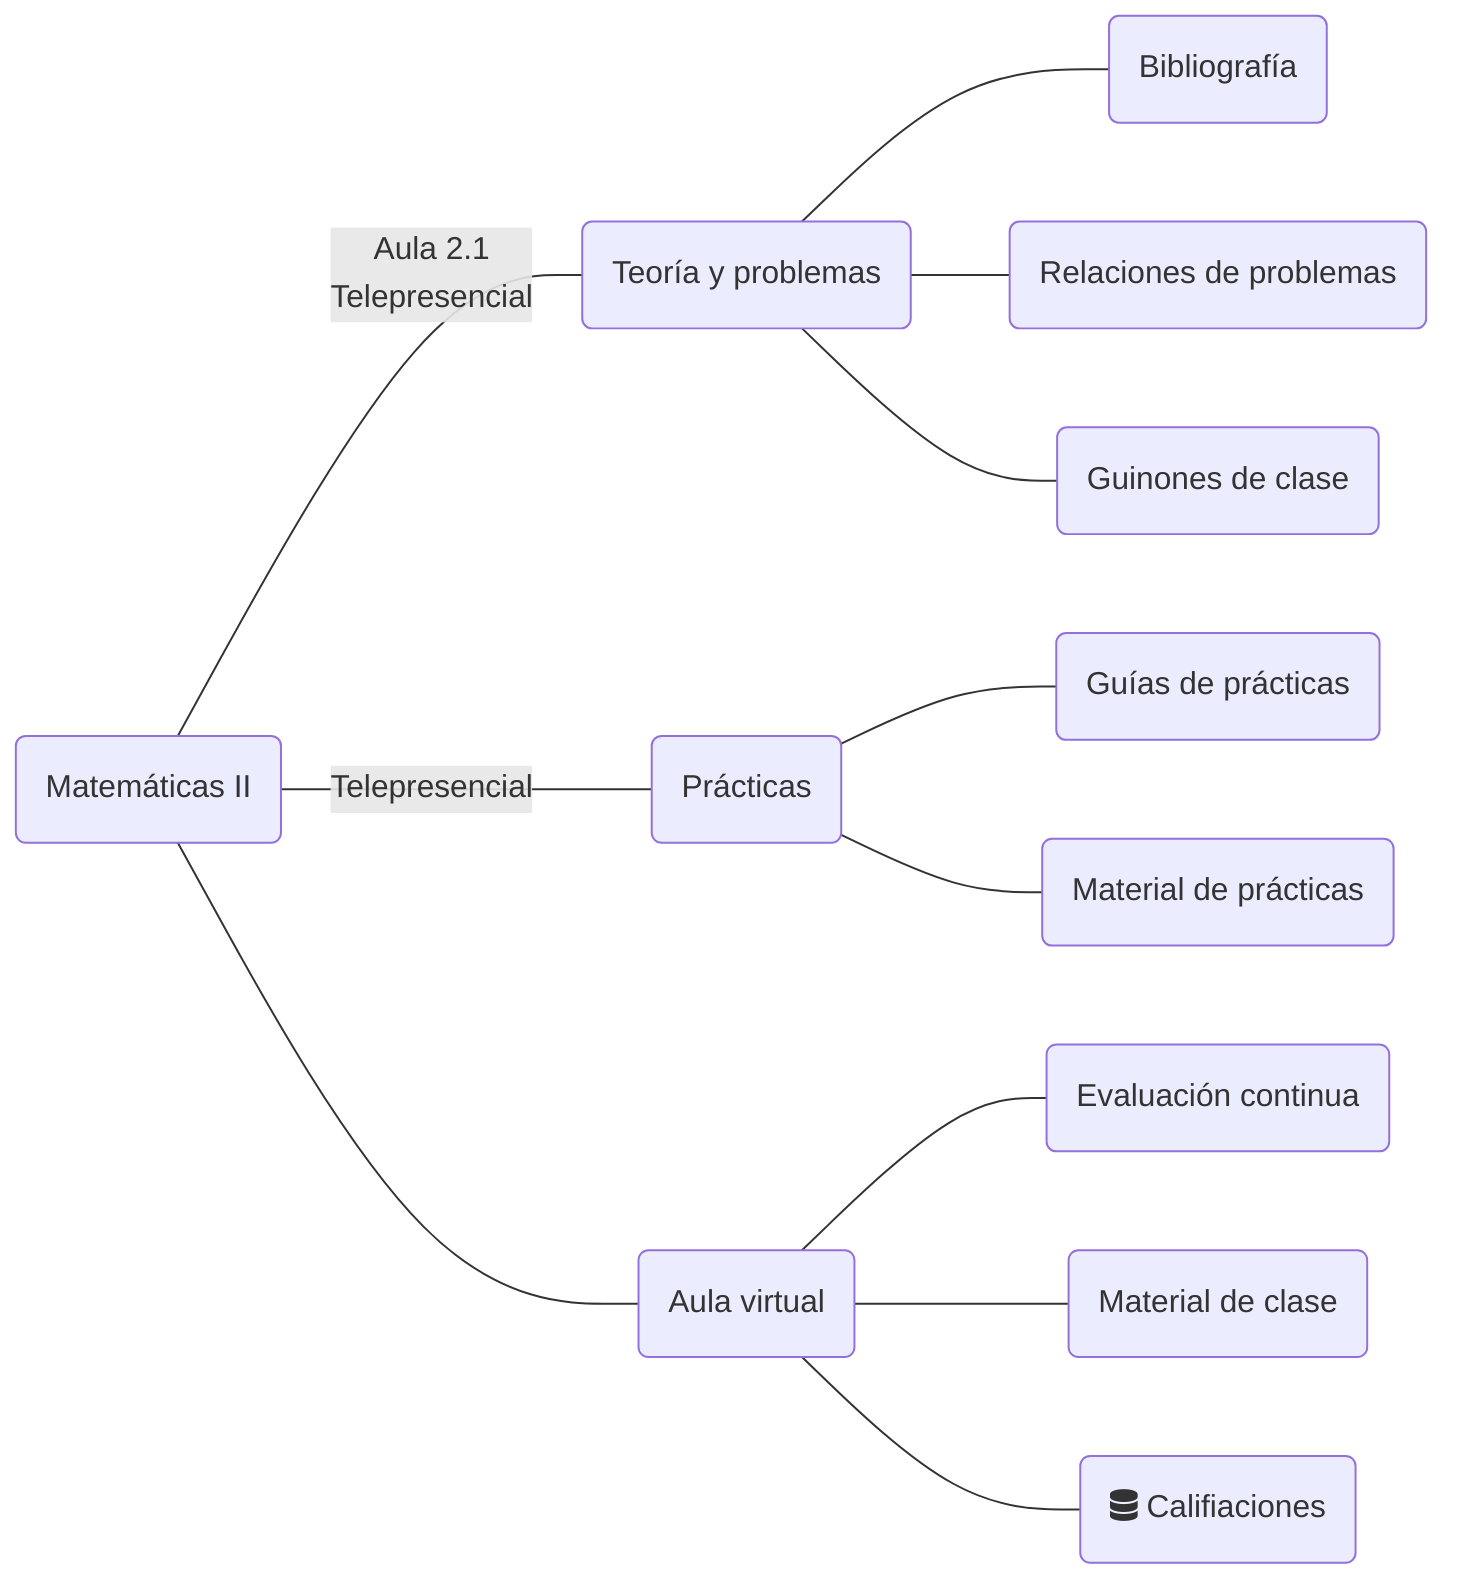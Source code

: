 graph LR
A(Matemáticas II)---|"Aula 2.1<br>Telepresencial"|B(Teoría y problemas)
A---|"Telepresencial"|C(Prácticas)
A---D( Aula virtual)
B---E(Bibliografía)
B---F(Relaciones de problemas)
B---G(Guinones de clase)
C---H(Guías de prácticas)
C---I(Material de prácticas)
D---J(Evaluación continua)
D---K(Material de clase)
D---L(fa:fa-database Califiaciones)